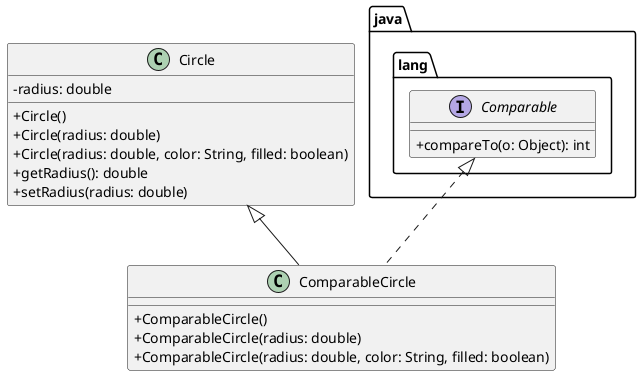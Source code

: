 @startuml Exercise13_6

skinparam ClassAttributeIconSize 0

class Circle {
    -radius: double

    +Circle()
    +Circle(radius: double)
    +Circle(radius: double, color: String, filled: boolean)
    +getRadius(): double
    +setRadius(radius: double)
}

class ComparableCircle extends Circle implements java.lang.Comparable{
    +ComparableCircle()
    +ComparableCircle(radius: double)
    +ComparableCircle(radius: double, color: String, filled: boolean)
    
}

interface java.lang.Comparable {
    +compareTo(o: Object): int
}
@enduml